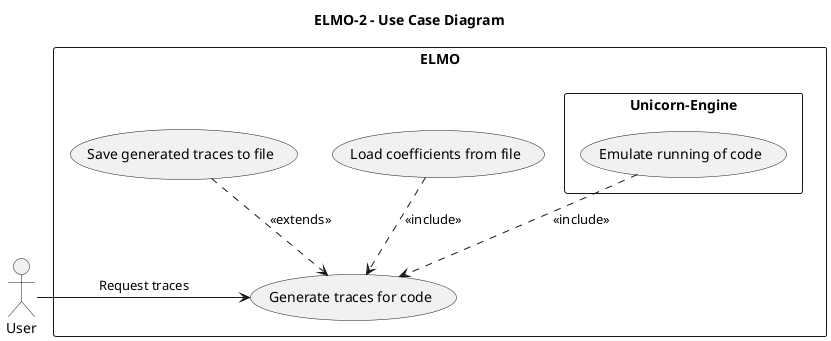 @startuml

title ELMO-2 - Use Case Diagram


rectangle ELMO {
    (Generate traces for code) as Generate
    (Load coefficients from file) as Load
    (Save generated traces to file) as Save
    rectangle Unicorn-Engine {
        (Emulate running of code) as Emulate
    }
}

:User:

User -> Generate : Request traces
Emulate ..> Generate : <<include>>
Load ..> Generate : <<include>>
Save ..> Generate : <<extends>>

@enduml
